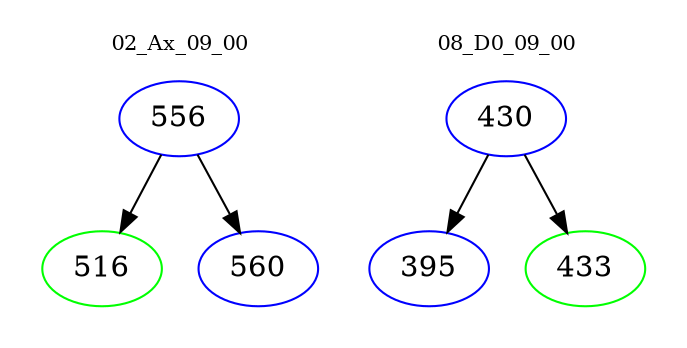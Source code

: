 digraph{
subgraph cluster_0 {
color = white
label = "02_Ax_09_00";
fontsize=10;
T0_556 [label="556", color="blue"]
T0_556 -> T0_516 [color="black"]
T0_516 [label="516", color="green"]
T0_556 -> T0_560 [color="black"]
T0_560 [label="560", color="blue"]
}
subgraph cluster_1 {
color = white
label = "08_D0_09_00";
fontsize=10;
T1_430 [label="430", color="blue"]
T1_430 -> T1_395 [color="black"]
T1_395 [label="395", color="blue"]
T1_430 -> T1_433 [color="black"]
T1_433 [label="433", color="green"]
}
}
